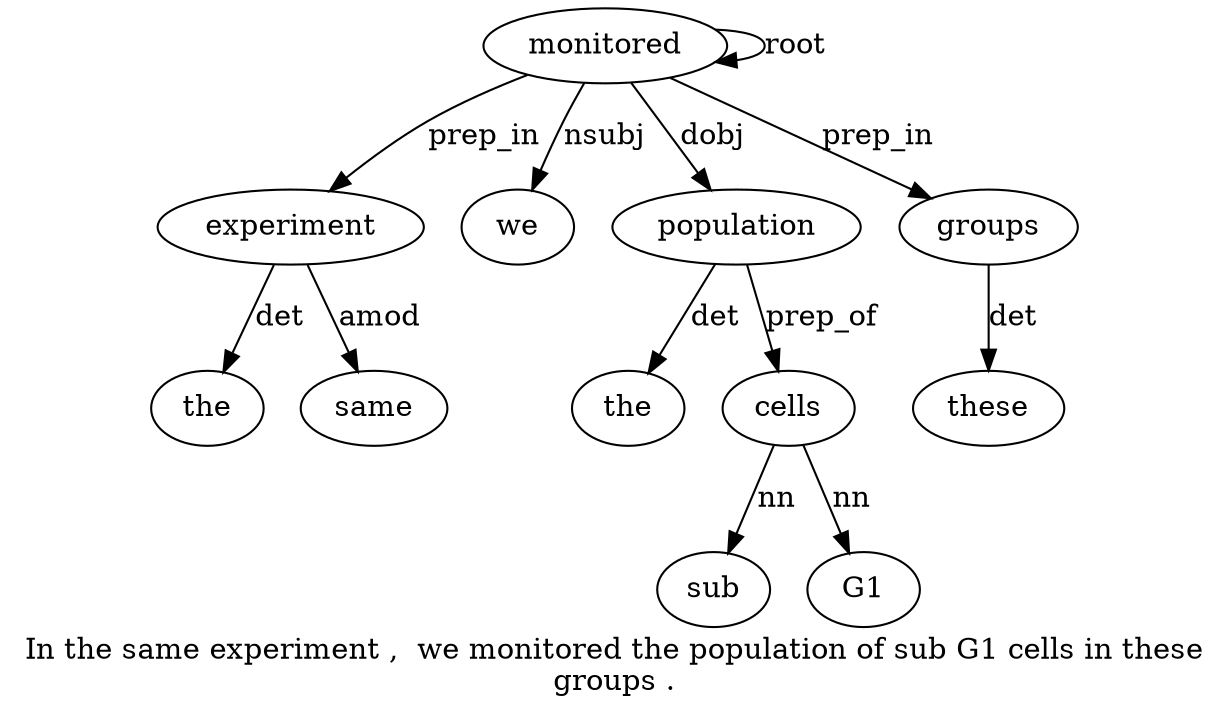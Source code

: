 digraph "In the same experiment ,  we monitored the population of sub G1 cells in these groups ." {
label="In the same experiment ,  we monitored the population of sub G1 cells in these
groups .";
experiment4 [style=filled, fillcolor=white, label=experiment];
the2 [style=filled, fillcolor=white, label=the];
experiment4 -> the2  [label=det];
same3 [style=filled, fillcolor=white, label=same];
experiment4 -> same3  [label=amod];
monitored7 [style=filled, fillcolor=white, label=monitored];
monitored7 -> experiment4  [label=prep_in];
we6 [style=filled, fillcolor=white, label=we];
monitored7 -> we6  [label=nsubj];
monitored7 -> monitored7  [label=root];
population9 [style=filled, fillcolor=white, label=population];
the8 [style=filled, fillcolor=white, label=the];
population9 -> the8  [label=det];
monitored7 -> population9  [label=dobj];
cells13 [style=filled, fillcolor=white, label=cells];
sub11 [style=filled, fillcolor=white, label=sub];
cells13 -> sub11  [label=nn];
G112 [style=filled, fillcolor=white, label=G1];
cells13 -> G112  [label=nn];
population9 -> cells13  [label=prep_of];
groups16 [style=filled, fillcolor=white, label=groups];
these15 [style=filled, fillcolor=white, label=these];
groups16 -> these15  [label=det];
monitored7 -> groups16  [label=prep_in];
}
